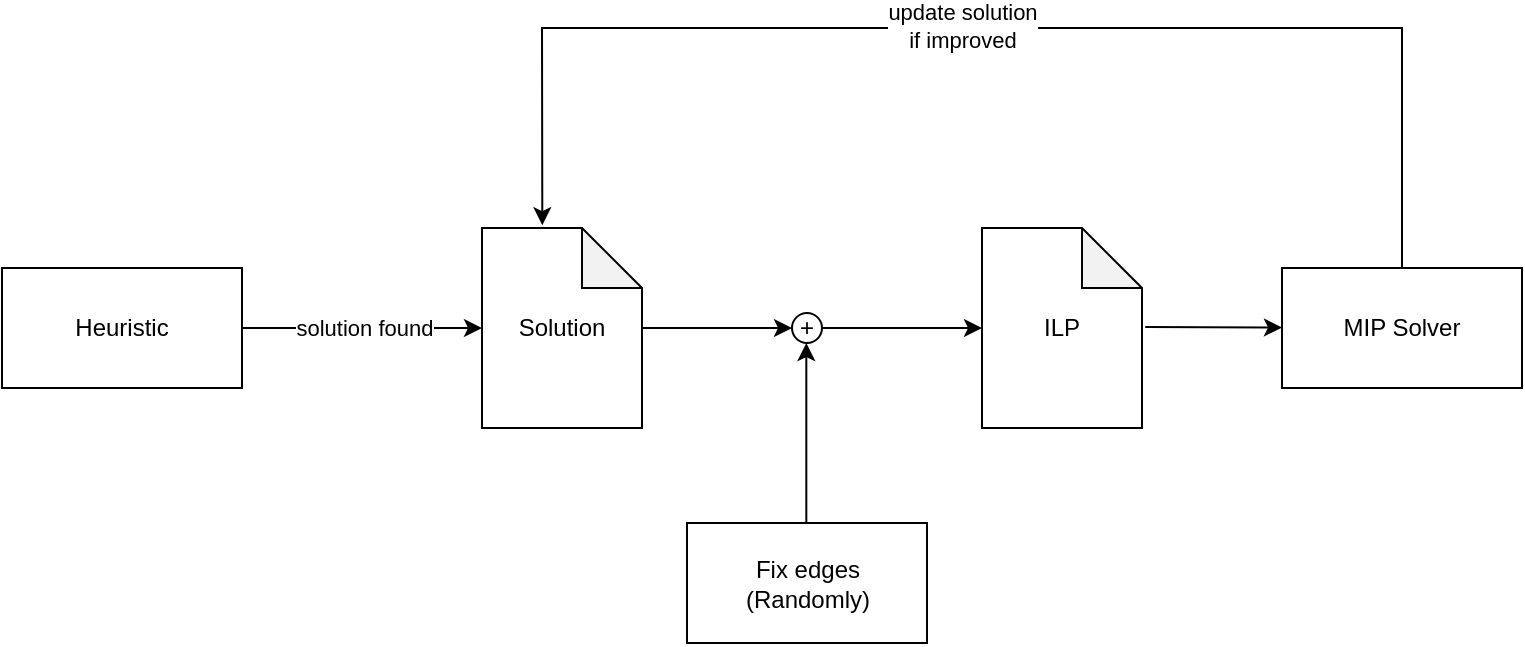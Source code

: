 <mxfile version="24.4.13" type="device">
  <diagram name="Pagina-1" id="njcu5iW-cch5guO4xjpn">
    <mxGraphModel dx="986" dy="546" grid="1" gridSize="10" guides="1" tooltips="1" connect="1" arrows="1" fold="1" page="1" pageScale="1" pageWidth="850" pageHeight="1100" math="0" shadow="0">
      <root>
        <mxCell id="0" />
        <mxCell id="1" parent="0" />
        <mxCell id="_yKQr_uGg-Z8D2SEAT6N-1" style="edgeStyle=orthogonalEdgeStyle;rounded=0;orthogonalLoop=1;jettySize=auto;html=1;exitX=0.5;exitY=0;exitDx=0;exitDy=0;exitPerimeter=0;entryX=0.5;entryY=1;entryDx=0;entryDy=0;" parent="1" edge="1">
          <mxGeometry relative="1" as="geometry">
            <mxPoint x="432.16" y="227.5" as="targetPoint" />
            <mxPoint x="432.16" y="317.5" as="sourcePoint" />
          </mxGeometry>
        </mxCell>
        <mxCell id="_yKQr_uGg-Z8D2SEAT6N-2" value="ILP" style="shape=note;whiteSpace=wrap;html=1;backgroundOutline=1;darkOpacity=0.05;" parent="1" vertex="1">
          <mxGeometry x="520" y="170" width="80" height="100" as="geometry" />
        </mxCell>
        <mxCell id="_yKQr_uGg-Z8D2SEAT6N-3" value="MIP Solver" style="rounded=0;whiteSpace=wrap;html=1;" parent="1" vertex="1">
          <mxGeometry x="670" y="190" width="120" height="60" as="geometry" />
        </mxCell>
        <mxCell id="_yKQr_uGg-Z8D2SEAT6N-15" value="Heuristic" style="rounded=0;whiteSpace=wrap;html=1;" parent="1" vertex="1">
          <mxGeometry x="30" y="190" width="120" height="60" as="geometry" />
        </mxCell>
        <mxCell id="_yKQr_uGg-Z8D2SEAT6N-16" value="" style="endArrow=classic;html=1;rounded=0;exitX=1;exitY=0.5;exitDx=0;exitDy=0;entryX=0;entryY=0.5;entryDx=0;entryDy=0;entryPerimeter=0;" parent="1" source="_yKQr_uGg-Z8D2SEAT6N-15" target="wfcOXHdhWAipyGCuLyI3-1" edge="1">
          <mxGeometry width="50" height="50" relative="1" as="geometry">
            <mxPoint x="710" y="440" as="sourcePoint" />
            <mxPoint x="220" y="220" as="targetPoint" />
          </mxGeometry>
        </mxCell>
        <mxCell id="_yKQr_uGg-Z8D2SEAT6N-19" value="solution found" style="edgeLabel;html=1;align=center;verticalAlign=middle;resizable=0;points=[];fontFamily=Helvetica;fontSize=11;fontColor=default;labelBackgroundColor=default;fillColor=none;gradientColor=none;" parent="_yKQr_uGg-Z8D2SEAT6N-16" vertex="1" connectable="0">
          <mxGeometry x="0.01" relative="1" as="geometry">
            <mxPoint as="offset" />
          </mxGeometry>
        </mxCell>
        <mxCell id="_yKQr_uGg-Z8D2SEAT6N-18" value="Fix edges&lt;div&gt;(Randomly)&lt;/div&gt;" style="rounded=0;whiteSpace=wrap;html=1;" parent="1" vertex="1">
          <mxGeometry x="372.5" y="317.5" width="120" height="60" as="geometry" />
        </mxCell>
        <mxCell id="_yKQr_uGg-Z8D2SEAT6N-21" value="" style="endArrow=classic;html=1;rounded=0;exitX=1.02;exitY=0.495;exitDx=0;exitDy=0;exitPerimeter=0;" parent="1" source="_yKQr_uGg-Z8D2SEAT6N-2" target="_yKQr_uGg-Z8D2SEAT6N-3" edge="1">
          <mxGeometry width="50" height="50" relative="1" as="geometry">
            <mxPoint x="630" y="220" as="sourcePoint" />
            <mxPoint x="450" y="290" as="targetPoint" />
          </mxGeometry>
        </mxCell>
        <mxCell id="_yKQr_uGg-Z8D2SEAT6N-24" value="" style="endArrow=classic;html=1;rounded=0;entryX=0.377;entryY=-0.014;entryDx=0;entryDy=0;entryPerimeter=0;exitX=0.5;exitY=0;exitDx=0;exitDy=0;" parent="1" source="_yKQr_uGg-Z8D2SEAT6N-3" edge="1" target="wfcOXHdhWAipyGCuLyI3-1">
          <mxGeometry width="50" height="50" relative="1" as="geometry">
            <mxPoint x="720" y="70" as="sourcePoint" />
            <mxPoint x="300" y="100" as="targetPoint" />
            <Array as="points">
              <mxPoint x="730" y="70" />
              <mxPoint x="300" y="70" />
            </Array>
          </mxGeometry>
        </mxCell>
        <mxCell id="wfcOXHdhWAipyGCuLyI3-4" value="update solution&lt;div&gt;if improved&lt;/div&gt;" style="edgeLabel;html=1;align=center;verticalAlign=middle;resizable=0;points=[];" vertex="1" connectable="0" parent="_yKQr_uGg-Z8D2SEAT6N-24">
          <mxGeometry x="0.564" y="-1" relative="1" as="geometry">
            <mxPoint x="167" as="offset" />
          </mxGeometry>
        </mxCell>
        <mxCell id="wfcOXHdhWAipyGCuLyI3-1" value="Solution" style="shape=note;whiteSpace=wrap;html=1;backgroundOutline=1;darkOpacity=0.05;" vertex="1" parent="1">
          <mxGeometry x="270" y="170" width="80" height="100" as="geometry" />
        </mxCell>
        <mxCell id="wfcOXHdhWAipyGCuLyI3-2" value="" style="endArrow=classic;html=1;rounded=0;exitX=1;exitY=0.5;exitDx=0;exitDy=0;exitPerimeter=0;entryX=0;entryY=0.5;entryDx=0;entryDy=0;" edge="1" parent="1" source="wfcOXHdhWAipyGCuLyI3-1" target="wfcOXHdhWAipyGCuLyI3-8">
          <mxGeometry width="50" height="50" relative="1" as="geometry">
            <mxPoint x="353" y="220" as="sourcePoint" />
            <mxPoint x="420" y="220" as="targetPoint" />
          </mxGeometry>
        </mxCell>
        <mxCell id="wfcOXHdhWAipyGCuLyI3-8" value="+" style="ellipse;whiteSpace=wrap;html=1;aspect=fixed;" vertex="1" parent="1">
          <mxGeometry x="425" y="212.5" width="15" height="15" as="geometry" />
        </mxCell>
        <mxCell id="wfcOXHdhWAipyGCuLyI3-9" value="" style="endArrow=classic;html=1;rounded=0;exitX=1;exitY=0.5;exitDx=0;exitDy=0;entryX=0;entryY=0.5;entryDx=0;entryDy=0;entryPerimeter=0;" edge="1" parent="1" source="wfcOXHdhWAipyGCuLyI3-8" target="_yKQr_uGg-Z8D2SEAT6N-2">
          <mxGeometry width="50" height="50" relative="1" as="geometry">
            <mxPoint x="560" y="250" as="sourcePoint" />
            <mxPoint x="490" y="220" as="targetPoint" />
          </mxGeometry>
        </mxCell>
      </root>
    </mxGraphModel>
  </diagram>
</mxfile>

